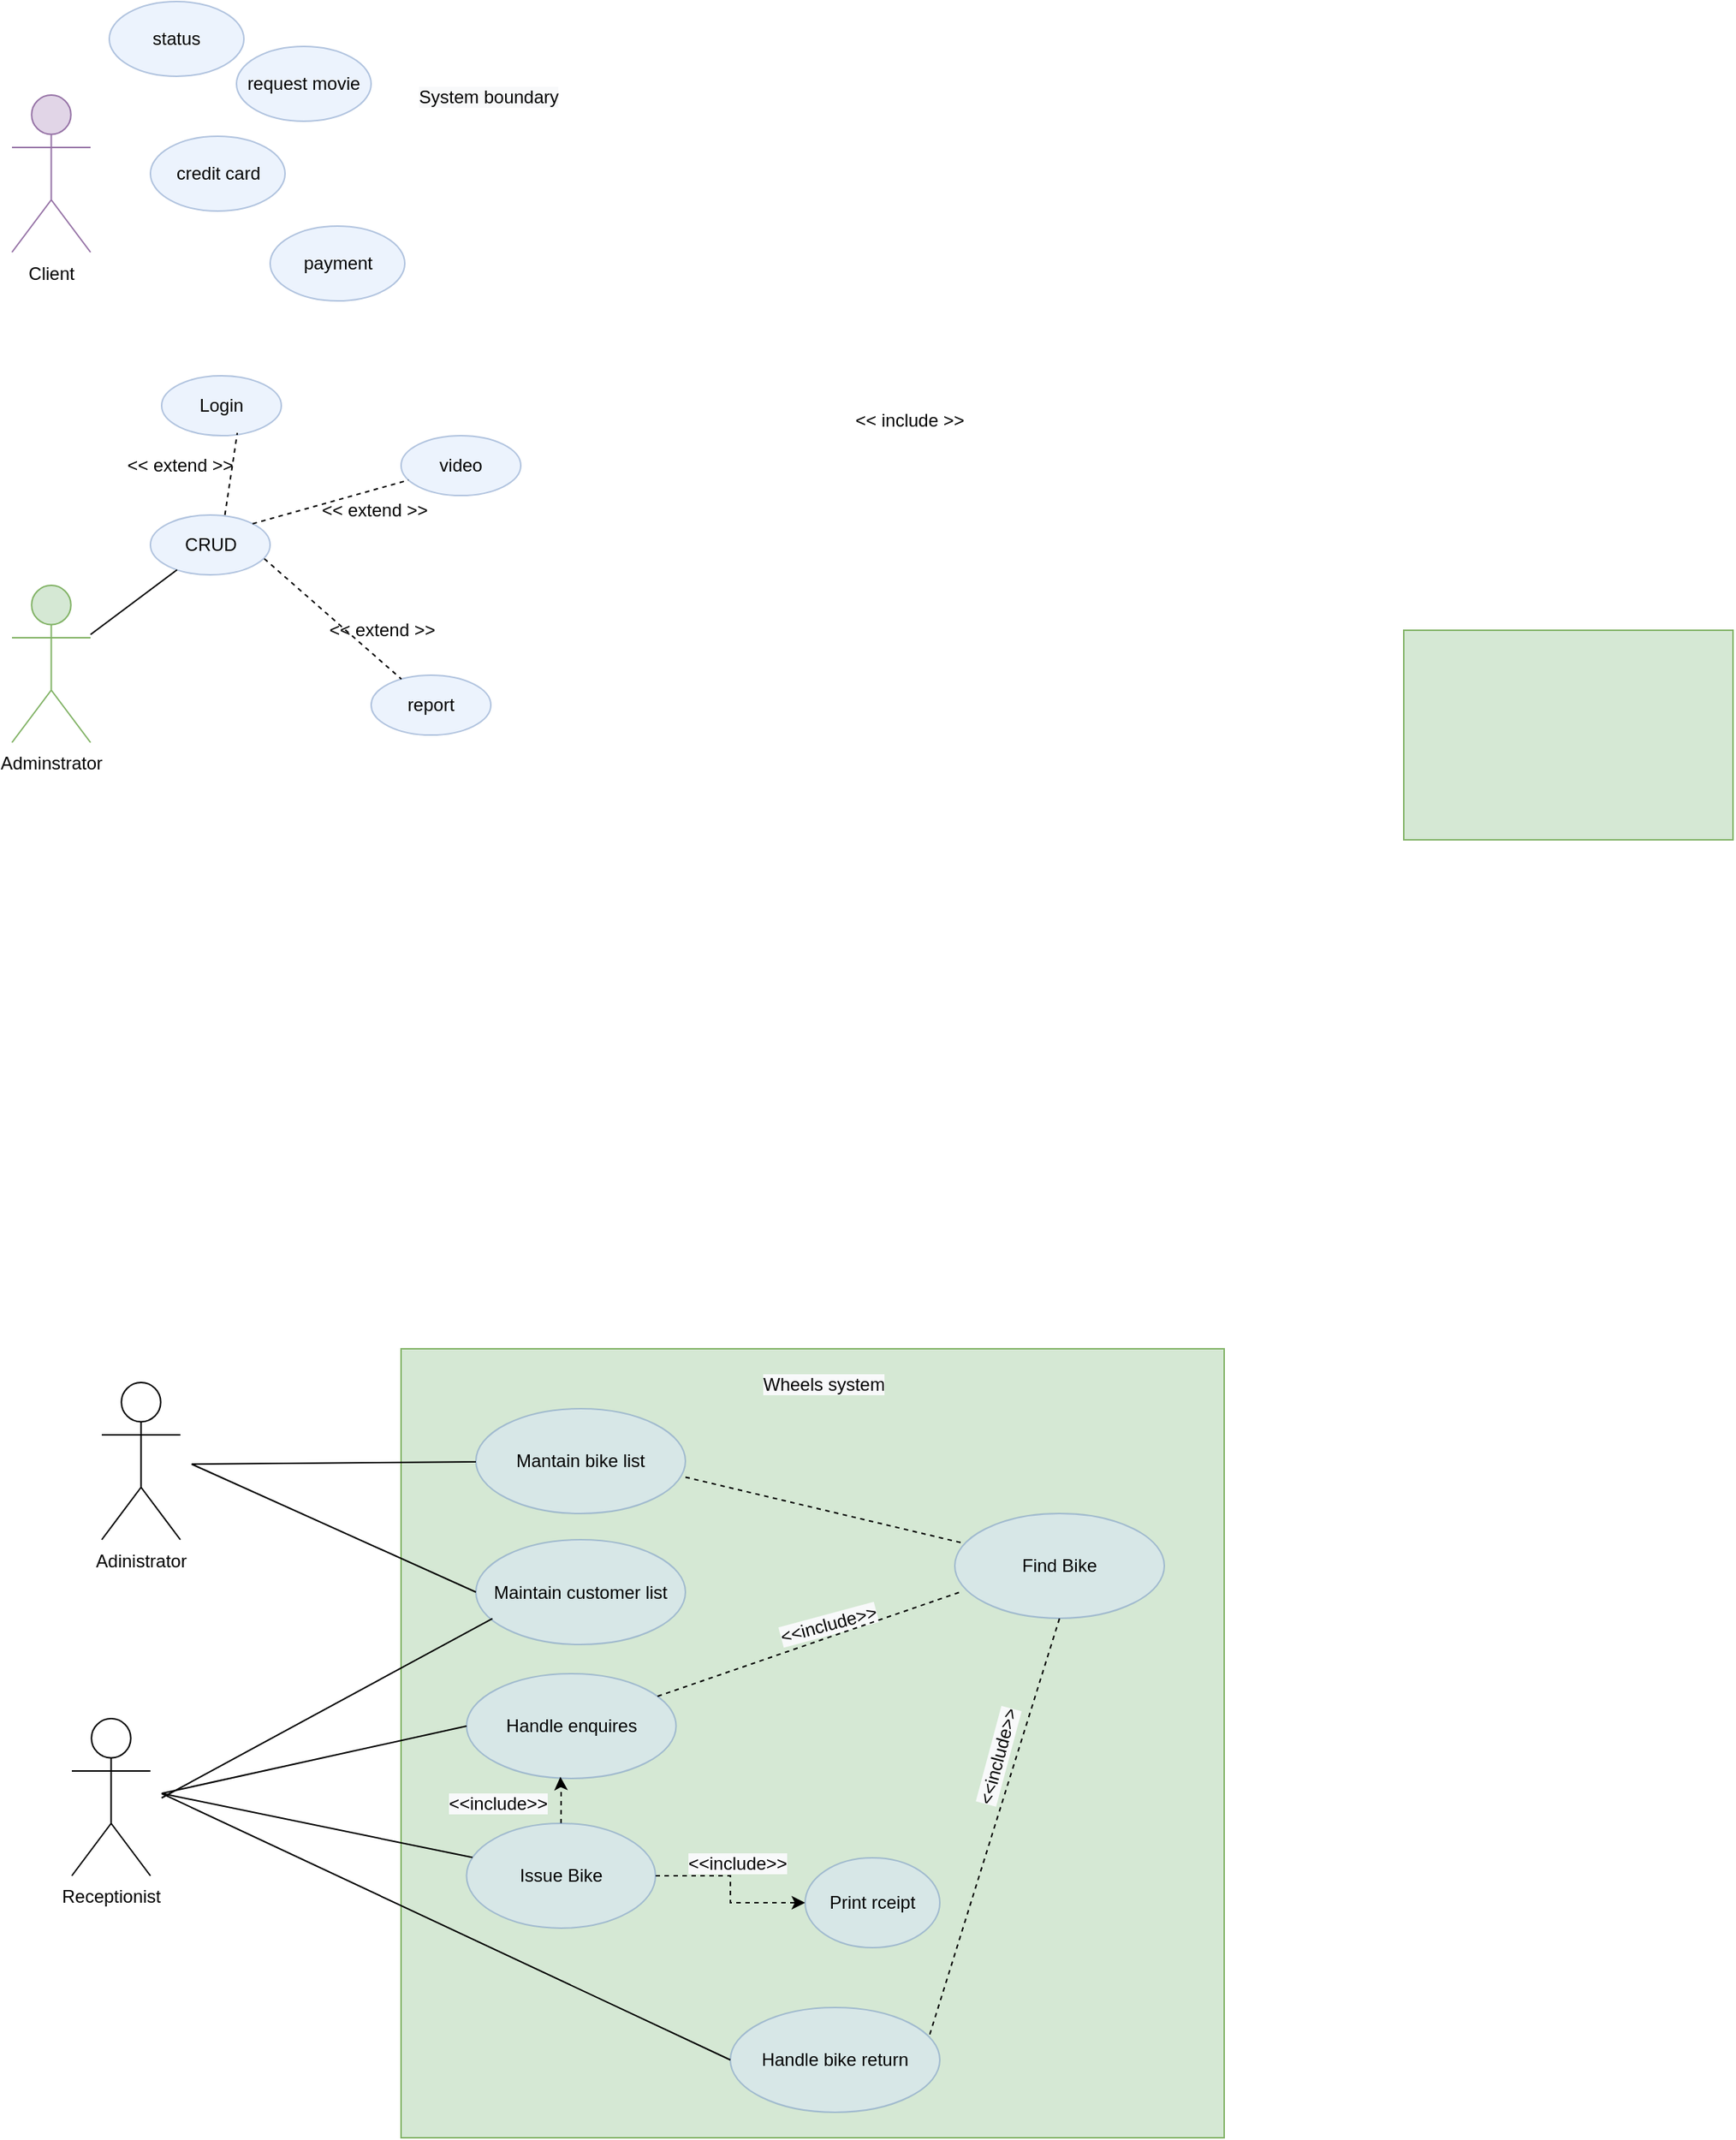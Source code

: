 <mxfile version="14.4.4" type="github" pages="2">
  <diagram name="Page-1" id="e7e014a7-5840-1c2e-5031-d8a46d1fe8dd">
    <mxGraphModel dx="1201" dy="701" grid="1" gridSize="10" guides="1" tooltips="1" connect="1" arrows="1" fold="1" page="1" pageScale="1" pageWidth="1169" pageHeight="826" background="#ffffff" math="0" shadow="0">
      <root>
        <mxCell id="0" />
        <mxCell id="1" parent="0" />
        <mxCell id="xnsoORBqEFnWTqOEyWpl-42" value="&lt;h5&gt;&lt;br&gt;&lt;/h5&gt;" style="html=1;fillColor=#d5e8d4;strokeColor=#82b366;" parent="1" vertex="1">
          <mxGeometry x="1000" y="450" width="220" height="140" as="geometry" />
        </mxCell>
        <mxCell id="xnsoORBqEFnWTqOEyWpl-43" value="Client" style="shape=umlActor;verticalLabelPosition=bottom;verticalAlign=top;html=1;fontFamily=Helvetica;fillColor=#e1d5e7;strokeColor=#9673a6;" parent="1" vertex="1">
          <mxGeometry x="70" y="92.5" width="52.5" height="105" as="geometry" />
        </mxCell>
        <mxCell id="xnsoORBqEFnWTqOEyWpl-44" value="request movie" style="ellipse;whiteSpace=wrap;html=1;fillColor=#dae8fc;strokeColor=#6c8ebf;opacity=50;" parent="1" vertex="1">
          <mxGeometry x="220" y="60" width="90" height="50" as="geometry" />
        </mxCell>
        <mxCell id="xnsoORBqEFnWTqOEyWpl-52" value="&lt;span style=&quot;color: rgb(0 , 0 , 0) ; font-family: &amp;#34;helvetica&amp;#34; ; font-size: 12px ; font-style: normal ; font-weight: 400 ; letter-spacing: normal ; text-align: center ; text-indent: 0px ; text-transform: none ; word-spacing: 0px ; background-color: rgb(248 , 249 , 250) ; display: inline ; float: none&quot;&gt;System boundary&lt;/span&gt;" style="text;whiteSpace=wrap;html=1;" parent="1" vertex="1">
          <mxGeometry x="340" y="80" width="120" height="30" as="geometry" />
        </mxCell>
        <mxCell id="xnsoORBqEFnWTqOEyWpl-55" value="&lt;h5&gt;&lt;br&gt;&lt;/h5&gt;" style="html=1;fillColor=#d5e8d4;strokeColor=#82b366;" parent="1" vertex="1">
          <mxGeometry x="330" y="930" width="550" height="527" as="geometry" />
        </mxCell>
        <mxCell id="xnsoORBqEFnWTqOEyWpl-57" value="Adinistrator" style="shape=umlActor;verticalLabelPosition=bottom;verticalAlign=top;html=1;" parent="1" vertex="1">
          <mxGeometry x="130" y="952.5" width="52.5" height="105" as="geometry" />
        </mxCell>
        <mxCell id="xnsoORBqEFnWTqOEyWpl-58" value="Mantain bike list" style="ellipse;whiteSpace=wrap;html=1;fillColor=#dae8fc;strokeColor=#6c8ebf;opacity=50;" parent="1" vertex="1">
          <mxGeometry x="380" y="970" width="140" height="70" as="geometry" />
        </mxCell>
        <mxCell id="xnsoORBqEFnWTqOEyWpl-59" value="&lt;span style=&quot;color: rgb(0 , 0 , 0) ; font-family: &amp;#34;helvetica&amp;#34; ; font-size: 12px ; font-style: normal ; font-weight: 400 ; letter-spacing: normal ; text-align: center ; text-indent: 0px ; text-transform: none ; word-spacing: 0px ; background-color: rgb(248 , 249 , 250) ; display: inline ; float: none&quot;&gt;Wheels system&lt;/span&gt;" style="text;whiteSpace=wrap;html=1;" parent="1" vertex="1">
          <mxGeometry x="570" y="940" width="100" height="30" as="geometry" />
        </mxCell>
        <mxCell id="xnsoORBqEFnWTqOEyWpl-61" value="Maintain customer list" style="ellipse;whiteSpace=wrap;html=1;fillColor=#dae8fc;strokeColor=#6c8ebf;opacity=50;" parent="1" vertex="1">
          <mxGeometry x="380" y="1057.5" width="140" height="70" as="geometry" />
        </mxCell>
        <mxCell id="xnsoORBqEFnWTqOEyWpl-63" value="Handle enquires" style="ellipse;whiteSpace=wrap;html=1;fillColor=#dae8fc;strokeColor=#6c8ebf;opacity=50;" parent="1" vertex="1">
          <mxGeometry x="373.75" y="1147" width="140" height="70" as="geometry" />
        </mxCell>
        <mxCell id="xnsoORBqEFnWTqOEyWpl-89" style="edgeStyle=orthogonalEdgeStyle;rounded=0;orthogonalLoop=1;jettySize=auto;html=1;dashed=1;" parent="1" source="xnsoORBqEFnWTqOEyWpl-65" target="xnsoORBqEFnWTqOEyWpl-85" edge="1">
          <mxGeometry relative="1" as="geometry" />
        </mxCell>
        <mxCell id="xnsoORBqEFnWTqOEyWpl-93" style="edgeStyle=orthogonalEdgeStyle;rounded=0;orthogonalLoop=1;jettySize=auto;html=1;entryX=0.448;entryY=0.984;entryDx=0;entryDy=0;entryPerimeter=0;dashed=1;" parent="1" source="xnsoORBqEFnWTqOEyWpl-65" target="xnsoORBqEFnWTqOEyWpl-63" edge="1">
          <mxGeometry relative="1" as="geometry" />
        </mxCell>
        <mxCell id="xnsoORBqEFnWTqOEyWpl-65" value="Issue Bike" style="ellipse;whiteSpace=wrap;html=1;fillColor=#dae8fc;strokeColor=#6c8ebf;opacity=50;" parent="1" vertex="1">
          <mxGeometry x="373.75" y="1247" width="126.25" height="70" as="geometry" />
        </mxCell>
        <mxCell id="xnsoORBqEFnWTqOEyWpl-67" value="Handle bike return" style="ellipse;whiteSpace=wrap;html=1;fillColor=#dae8fc;strokeColor=#6c8ebf;opacity=50;" parent="1" vertex="1">
          <mxGeometry x="550" y="1370" width="140" height="70" as="geometry" />
        </mxCell>
        <mxCell id="xnsoORBqEFnWTqOEyWpl-68" value="Receptionist" style="shape=umlActor;verticalLabelPosition=bottom;verticalAlign=top;html=1;" parent="1" vertex="1">
          <mxGeometry x="110" y="1177" width="52.5" height="105" as="geometry" />
        </mxCell>
        <mxCell id="xnsoORBqEFnWTqOEyWpl-77" value="" style="endArrow=none;html=1;" parent="1" target="xnsoORBqEFnWTqOEyWpl-58" edge="1">
          <mxGeometry width="50" height="50" relative="1" as="geometry">
            <mxPoint x="190" y="1007" as="sourcePoint" />
            <mxPoint x="270" y="1157" as="targetPoint" />
          </mxGeometry>
        </mxCell>
        <mxCell id="xnsoORBqEFnWTqOEyWpl-78" value="" style="endArrow=none;html=1;entryX=0;entryY=0.5;entryDx=0;entryDy=0;" parent="1" target="xnsoORBqEFnWTqOEyWpl-61" edge="1">
          <mxGeometry width="50" height="50" relative="1" as="geometry">
            <mxPoint x="190" y="1007" as="sourcePoint" />
            <mxPoint x="390.008" y="1015.538" as="targetPoint" />
          </mxGeometry>
        </mxCell>
        <mxCell id="xnsoORBqEFnWTqOEyWpl-79" value="" style="endArrow=none;html=1;entryX=0.079;entryY=0.752;entryDx=0;entryDy=0;entryPerimeter=0;" parent="1" target="xnsoORBqEFnWTqOEyWpl-61" edge="1">
          <mxGeometry width="50" height="50" relative="1" as="geometry">
            <mxPoint x="170" y="1230" as="sourcePoint" />
            <mxPoint x="390" y="1102.5" as="targetPoint" />
          </mxGeometry>
        </mxCell>
        <mxCell id="xnsoORBqEFnWTqOEyWpl-80" value="" style="endArrow=none;html=1;entryX=0;entryY=0.5;entryDx=0;entryDy=0;" parent="1" target="xnsoORBqEFnWTqOEyWpl-63" edge="1">
          <mxGeometry width="50" height="50" relative="1" as="geometry">
            <mxPoint x="170" y="1227" as="sourcePoint" />
            <mxPoint x="400" y="1112.5" as="targetPoint" />
          </mxGeometry>
        </mxCell>
        <mxCell id="xnsoORBqEFnWTqOEyWpl-81" value="" style="endArrow=none;html=1;entryX=0;entryY=0.5;entryDx=0;entryDy=0;" parent="1" target="xnsoORBqEFnWTqOEyWpl-67" edge="1">
          <mxGeometry width="50" height="50" relative="1" as="geometry">
            <mxPoint x="170" y="1227" as="sourcePoint" />
            <mxPoint x="383.75" y="1192" as="targetPoint" />
          </mxGeometry>
        </mxCell>
        <mxCell id="xnsoORBqEFnWTqOEyWpl-82" value="" style="endArrow=none;html=1;" parent="1" target="xnsoORBqEFnWTqOEyWpl-65" edge="1">
          <mxGeometry width="50" height="50" relative="1" as="geometry">
            <mxPoint x="170" y="1227" as="sourcePoint" />
            <mxPoint x="280" y="1227" as="targetPoint" />
          </mxGeometry>
        </mxCell>
        <mxCell id="xnsoORBqEFnWTqOEyWpl-83" value="Find Bike" style="ellipse;whiteSpace=wrap;html=1;fillColor=#dae8fc;strokeColor=#6c8ebf;opacity=50;" parent="1" vertex="1">
          <mxGeometry x="700" y="1040" width="140" height="70" as="geometry" />
        </mxCell>
        <mxCell id="xnsoORBqEFnWTqOEyWpl-84" value="" style="endArrow=none;html=1;dashed=1;" parent="1" target="xnsoORBqEFnWTqOEyWpl-83" edge="1">
          <mxGeometry width="50" height="50" relative="1" as="geometry">
            <mxPoint x="520" y="1015.72" as="sourcePoint" />
            <mxPoint x="710" y="1070" as="targetPoint" />
          </mxGeometry>
        </mxCell>
        <mxCell id="xnsoORBqEFnWTqOEyWpl-85" value="Print rceipt" style="ellipse;whiteSpace=wrap;html=1;fillColor=#dae8fc;strokeColor=#6c8ebf;opacity=50;" parent="1" vertex="1">
          <mxGeometry x="600" y="1270" width="90" height="60" as="geometry" />
        </mxCell>
        <mxCell id="xnsoORBqEFnWTqOEyWpl-86" value="&lt;span style=&quot;color: rgb(0 , 0 , 0) ; font-family: &amp;#34;helvetica&amp;#34; ; font-size: 12px ; font-style: normal ; font-weight: 400 ; letter-spacing: normal ; text-align: center ; text-indent: 0px ; text-transform: none ; word-spacing: 0px ; background-color: rgb(248 , 249 , 250) ; display: inline ; float: none&quot;&gt;&amp;lt;&amp;lt;include&amp;gt;&amp;gt;&lt;/span&gt;" style="text;whiteSpace=wrap;html=1;" parent="1" vertex="1">
          <mxGeometry x="520" y="1260" width="70" height="20" as="geometry" />
        </mxCell>
        <mxCell id="xnsoORBqEFnWTqOEyWpl-87" value="&lt;span style=&quot;color: rgb(0 , 0 , 0) ; font-family: &amp;#34;helvetica&amp;#34; ; font-size: 12px ; font-style: normal ; font-weight: 400 ; letter-spacing: normal ; text-align: center ; text-indent: 0px ; text-transform: none ; word-spacing: 0px ; background-color: rgb(248 , 249 , 250) ; display: inline ; float: none&quot;&gt;&amp;lt;&amp;lt;include&amp;gt;&amp;gt;&lt;/span&gt;" style="text;whiteSpace=wrap;html=1;rotation=-15;" parent="1" vertex="1">
          <mxGeometry x="580" y="1100" width="70" height="20" as="geometry" />
        </mxCell>
        <mxCell id="xnsoORBqEFnWTqOEyWpl-88" value="" style="endArrow=none;html=1;dashed=1;entryX=0.037;entryY=0.742;entryDx=0;entryDy=0;entryPerimeter=0;" parent="1" source="xnsoORBqEFnWTqOEyWpl-63" target="xnsoORBqEFnWTqOEyWpl-83" edge="1">
          <mxGeometry width="50" height="50" relative="1" as="geometry">
            <mxPoint x="530" y="1025.72" as="sourcePoint" />
            <mxPoint x="716.639" y="1070.122" as="targetPoint" />
          </mxGeometry>
        </mxCell>
        <mxCell id="xnsoORBqEFnWTqOEyWpl-91" value="" style="endArrow=none;html=1;dashed=1;entryX=0.5;entryY=1;entryDx=0;entryDy=0;exitX=0.952;exitY=0.257;exitDx=0;exitDy=0;exitPerimeter=0;" parent="1" source="xnsoORBqEFnWTqOEyWpl-67" target="xnsoORBqEFnWTqOEyWpl-83" edge="1">
          <mxGeometry width="50" height="50" relative="1" as="geometry">
            <mxPoint x="511.473" y="1172.201" as="sourcePoint" />
            <mxPoint x="715.18" y="1101.94" as="targetPoint" />
          </mxGeometry>
        </mxCell>
        <mxCell id="xnsoORBqEFnWTqOEyWpl-92" value="&lt;span style=&quot;color: rgb(0 , 0 , 0) ; font-family: &amp;#34;helvetica&amp;#34; ; font-size: 12px ; font-style: normal ; font-weight: 400 ; letter-spacing: normal ; text-align: center ; text-indent: 0px ; text-transform: none ; word-spacing: 0px ; background-color: rgb(248 , 249 , 250) ; display: inline ; float: none&quot;&gt;&amp;lt;&amp;lt;include&amp;gt;&amp;gt;&lt;/span&gt;" style="text;whiteSpace=wrap;html=1;rotation=-75;" parent="1" vertex="1">
          <mxGeometry x="690" y="1191.5" width="70" height="20" as="geometry" />
        </mxCell>
        <mxCell id="xnsoORBqEFnWTqOEyWpl-94" value="&lt;span style=&quot;color: rgb(0 , 0 , 0) ; font-family: &amp;#34;helvetica&amp;#34; ; font-size: 12px ; font-style: normal ; font-weight: 400 ; letter-spacing: normal ; text-align: center ; text-indent: 0px ; text-transform: none ; word-spacing: 0px ; background-color: rgb(248 , 249 , 250) ; display: inline ; float: none&quot;&gt;&amp;lt;&amp;lt;include&amp;gt;&amp;gt;&lt;/span&gt;" style="text;whiteSpace=wrap;html=1;" parent="1" vertex="1">
          <mxGeometry x="360" y="1219.5" width="70" height="20" as="geometry" />
        </mxCell>
        <mxCell id="9WseEtuaOVAClGFCA87J-4" value="Adminstrator" style="shape=umlActor;verticalLabelPosition=bottom;verticalAlign=top;html=1;fontFamily=Helvetica;fillColor=#d5e8d4;strokeColor=#82b366;" vertex="1" parent="1">
          <mxGeometry x="70" y="420" width="52.5" height="105" as="geometry" />
        </mxCell>
        <mxCell id="9WseEtuaOVAClGFCA87J-5" value="Login" style="ellipse;whiteSpace=wrap;html=1;fillColor=#dae8fc;strokeColor=#6c8ebf;opacity=50;" vertex="1" parent="1">
          <mxGeometry x="170" y="280" width="80" height="40" as="geometry" />
        </mxCell>
        <mxCell id="9WseEtuaOVAClGFCA87J-6" value="video" style="ellipse;whiteSpace=wrap;html=1;fillColor=#dae8fc;strokeColor=#6c8ebf;opacity=50;" vertex="1" parent="1">
          <mxGeometry x="330" y="320" width="80" height="40" as="geometry" />
        </mxCell>
        <mxCell id="9WseEtuaOVAClGFCA87J-7" value="report" style="ellipse;whiteSpace=wrap;html=1;fillColor=#dae8fc;strokeColor=#6c8ebf;opacity=50;" vertex="1" parent="1">
          <mxGeometry x="310" y="480" width="80" height="40" as="geometry" />
        </mxCell>
        <mxCell id="9WseEtuaOVAClGFCA87J-8" value="CRUD" style="ellipse;whiteSpace=wrap;html=1;fillColor=#dae8fc;strokeColor=#6c8ebf;opacity=50;" vertex="1" parent="1">
          <mxGeometry x="162.5" y="373" width="80" height="40" as="geometry" />
        </mxCell>
        <mxCell id="9WseEtuaOVAClGFCA87J-10" value="" style="endArrow=none;html=1;fontFamily=Helvetica;" edge="1" parent="1" source="9WseEtuaOVAClGFCA87J-4" target="9WseEtuaOVAClGFCA87J-8">
          <mxGeometry width="50" height="50" relative="1" as="geometry">
            <mxPoint x="620" y="360" as="sourcePoint" />
            <mxPoint x="670" y="310" as="targetPoint" />
          </mxGeometry>
        </mxCell>
        <mxCell id="9WseEtuaOVAClGFCA87J-11" value="" style="endArrow=none;html=1;fontFamily=Helvetica;entryX=0.632;entryY=0.955;entryDx=0;entryDy=0;entryPerimeter=0;dashed=1;" edge="1" parent="1" target="9WseEtuaOVAClGFCA87J-5">
          <mxGeometry width="50" height="50" relative="1" as="geometry">
            <mxPoint x="212.28" y="372.998" as="sourcePoint" />
            <mxPoint x="269.995" y="329.769" as="targetPoint" />
          </mxGeometry>
        </mxCell>
        <mxCell id="9WseEtuaOVAClGFCA87J-12" value="" style="endArrow=none;html=1;fontFamily=Helvetica;exitX=1;exitY=0;exitDx=0;exitDy=0;dashed=1;" edge="1" parent="1" source="9WseEtuaOVAClGFCA87J-8" target="9WseEtuaOVAClGFCA87J-6">
          <mxGeometry width="50" height="50" relative="1" as="geometry">
            <mxPoint x="222.28" y="382.998" as="sourcePoint" />
            <mxPoint x="279.995" y="339.769" as="targetPoint" />
          </mxGeometry>
        </mxCell>
        <mxCell id="9WseEtuaOVAClGFCA87J-13" value="" style="endArrow=none;html=1;fontFamily=Helvetica;exitX=0.951;exitY=0.73;exitDx=0;exitDy=0;exitPerimeter=0;dashed=1;" edge="1" parent="1" source="9WseEtuaOVAClGFCA87J-8" target="9WseEtuaOVAClGFCA87J-7">
          <mxGeometry width="50" height="50" relative="1" as="geometry">
            <mxPoint x="232.28" y="392.998" as="sourcePoint" />
            <mxPoint x="360" y="380" as="targetPoint" />
          </mxGeometry>
        </mxCell>
        <mxCell id="9WseEtuaOVAClGFCA87J-14" value="&amp;lt;&amp;lt; include &amp;gt;&amp;gt;" style="text;html=1;strokeColor=none;fillColor=none;align=center;verticalAlign=middle;whiteSpace=wrap;rounded=0;fontFamily=Helvetica;" vertex="1" parent="1">
          <mxGeometry x="630" y="300" width="80" height="20" as="geometry" />
        </mxCell>
        <mxCell id="9WseEtuaOVAClGFCA87J-15" value="&amp;lt;&amp;lt; extend &amp;gt;&amp;gt;" style="text;html=1;strokeColor=none;fillColor=none;align=center;verticalAlign=middle;whiteSpace=wrap;rounded=0;fontFamily=Helvetica;" vertex="1" parent="1">
          <mxGeometry x="275" y="440" width="85" height="20" as="geometry" />
        </mxCell>
        <mxCell id="9WseEtuaOVAClGFCA87J-17" value="&amp;lt;&amp;lt; extend &amp;gt;&amp;gt;" style="text;html=1;strokeColor=none;fillColor=none;align=center;verticalAlign=middle;whiteSpace=wrap;rounded=0;fontFamily=Helvetica;" vertex="1" parent="1">
          <mxGeometry x="270" y="360" width="85" height="20" as="geometry" />
        </mxCell>
        <mxCell id="9WseEtuaOVAClGFCA87J-18" value="&amp;lt;&amp;lt; extend &amp;gt;&amp;gt;" style="text;html=1;strokeColor=none;fillColor=none;align=center;verticalAlign=middle;whiteSpace=wrap;rounded=0;fontFamily=Helvetica;" vertex="1" parent="1">
          <mxGeometry x="140" y="330" width="85" height="20" as="geometry" />
        </mxCell>
        <mxCell id="9WseEtuaOVAClGFCA87J-19" value="credit card" style="ellipse;whiteSpace=wrap;html=1;fillColor=#dae8fc;strokeColor=#6c8ebf;opacity=50;" vertex="1" parent="1">
          <mxGeometry x="162.5" y="120" width="90" height="50" as="geometry" />
        </mxCell>
        <mxCell id="9WseEtuaOVAClGFCA87J-20" value="status" style="ellipse;whiteSpace=wrap;html=1;fillColor=#dae8fc;strokeColor=#6c8ebf;opacity=50;" vertex="1" parent="1">
          <mxGeometry x="135" y="30" width="90" height="50" as="geometry" />
        </mxCell>
        <mxCell id="9WseEtuaOVAClGFCA87J-21" value="payment" style="ellipse;whiteSpace=wrap;html=1;fillColor=#dae8fc;strokeColor=#6c8ebf;opacity=50;" vertex="1" parent="1">
          <mxGeometry x="242.5" y="180" width="90" height="50" as="geometry" />
        </mxCell>
      </root>
    </mxGraphModel>
  </diagram>
  <diagram id="uKDwpxgKoss3kQxMaV8M" name="Page-2">
    <mxGraphModel dx="1201" dy="681" grid="1" gridSize="10" guides="1" tooltips="1" connect="1" arrows="1" fold="1" page="1" pageScale="1" pageWidth="1169" pageHeight="827" math="0" shadow="0">
      <root>
        <mxCell id="XlCZPoJ4Jy2P-AdEgm_k-0" />
        <mxCell id="XlCZPoJ4Jy2P-AdEgm_k-1" parent="XlCZPoJ4Jy2P-AdEgm_k-0" />
        <mxCell id="XlCZPoJ4Jy2P-AdEgm_k-2" value="movie" style="swimlane;fontStyle=1;align=center;verticalAlign=top;childLayout=stackLayout;horizontal=1;startSize=26;horizontalStack=0;resizeParent=1;resizeParentMax=0;resizeLast=0;collapsible=1;marginBottom=0;" vertex="1" parent="XlCZPoJ4Jy2P-AdEgm_k-1">
          <mxGeometry x="220" y="210" width="160" height="190" as="geometry" />
        </mxCell>
        <mxCell id="XlCZPoJ4Jy2P-AdEgm_k-3" value="- name: String&#xa;- author: String&#xa;- genre: String&#xa;- releasedDate&#xa;ArrayList&lt;Movie&gt;" style="text;strokeColor=none;fillColor=none;align=left;verticalAlign=top;spacingLeft=4;spacingRight=4;overflow=hidden;rotatable=0;points=[[0,0.5],[1,0.5]];portConstraint=eastwest;" vertex="1" parent="XlCZPoJ4Jy2P-AdEgm_k-2">
          <mxGeometry y="26" width="160" height="74" as="geometry" />
        </mxCell>
        <mxCell id="XlCZPoJ4Jy2P-AdEgm_k-4" value="" style="line;strokeWidth=1;fillColor=none;align=left;verticalAlign=middle;spacingTop=-1;spacingLeft=3;spacingRight=3;rotatable=0;labelPosition=right;points=[];portConstraint=eastwest;" vertex="1" parent="XlCZPoJ4Jy2P-AdEgm_k-2">
          <mxGeometry y="100" width="160" height="8" as="geometry" />
        </mxCell>
        <mxCell id="XlCZPoJ4Jy2P-AdEgm_k-5" value="+ method(type): type" style="text;strokeColor=none;fillColor=none;align=left;verticalAlign=top;spacingLeft=4;spacingRight=4;overflow=hidden;rotatable=0;points=[[0,0.5],[1,0.5]];portConstraint=eastwest;" vertex="1" parent="XlCZPoJ4Jy2P-AdEgm_k-2">
          <mxGeometry y="108" width="160" height="82" as="geometry" />
        </mxCell>
        <mxCell id="XlCZPoJ4Jy2P-AdEgm_k-7" value="user" style="swimlane;fontStyle=1;align=center;verticalAlign=top;childLayout=stackLayout;horizontal=1;startSize=26;horizontalStack=0;resizeParent=1;resizeParentMax=0;resizeLast=0;collapsible=1;marginBottom=0;" vertex="1" parent="XlCZPoJ4Jy2P-AdEgm_k-1">
          <mxGeometry x="480" y="210" width="160" height="190" as="geometry" />
        </mxCell>
        <mxCell id="XlCZPoJ4Jy2P-AdEgm_k-8" value="- firstName: String&#xa;- lsatName: String&#xa;- BirthDate: dateTime&#xa;- address: String&#xa;- phone: int&#xa;- email: String" style="text;strokeColor=none;fillColor=none;align=left;verticalAlign=top;spacingLeft=4;spacingRight=4;overflow=hidden;rotatable=0;points=[[0,0.5],[1,0.5]];portConstraint=eastwest;" vertex="1" parent="XlCZPoJ4Jy2P-AdEgm_k-7">
          <mxGeometry y="26" width="160" height="114" as="geometry" />
        </mxCell>
        <mxCell id="XlCZPoJ4Jy2P-AdEgm_k-9" value="" style="line;strokeWidth=1;fillColor=none;align=left;verticalAlign=middle;spacingTop=-1;spacingLeft=3;spacingRight=3;rotatable=0;labelPosition=right;points=[];portConstraint=eastwest;" vertex="1" parent="XlCZPoJ4Jy2P-AdEgm_k-7">
          <mxGeometry y="140" width="160" height="8" as="geometry" />
        </mxCell>
        <mxCell id="XlCZPoJ4Jy2P-AdEgm_k-10" value="+ hireMovie(user): type&#xa;+ getCupon" style="text;strokeColor=none;fillColor=none;align=left;verticalAlign=top;spacingLeft=4;spacingRight=4;overflow=hidden;rotatable=0;points=[[0,0.5],[1,0.5]];portConstraint=eastwest;" vertex="1" parent="XlCZPoJ4Jy2P-AdEgm_k-7">
          <mxGeometry y="148" width="160" height="42" as="geometry" />
        </mxCell>
        <mxCell id="XlCZPoJ4Jy2P-AdEgm_k-11" value="admMovie" style="swimlane;fontStyle=1;align=center;verticalAlign=top;childLayout=stackLayout;horizontal=1;startSize=26;horizontalStack=0;resizeParent=1;resizeParentMax=0;resizeLast=0;collapsible=1;marginBottom=0;" vertex="1" parent="XlCZPoJ4Jy2P-AdEgm_k-1">
          <mxGeometry x="740" y="210" width="160" height="190" as="geometry" />
        </mxCell>
        <mxCell id="XlCZPoJ4Jy2P-AdEgm_k-12" value="- firstName: String&#xa;- lsatName: String&#xa;- BirthDate: dateTime&#xa;- address: String&#xa;- phone: int&#xa;- email: String" style="text;strokeColor=none;fillColor=none;align=left;verticalAlign=top;spacingLeft=4;spacingRight=4;overflow=hidden;rotatable=0;points=[[0,0.5],[1,0.5]];portConstraint=eastwest;" vertex="1" parent="XlCZPoJ4Jy2P-AdEgm_k-11">
          <mxGeometry y="26" width="160" height="114" as="geometry" />
        </mxCell>
        <mxCell id="XlCZPoJ4Jy2P-AdEgm_k-13" value="" style="line;strokeWidth=1;fillColor=none;align=left;verticalAlign=middle;spacingTop=-1;spacingLeft=3;spacingRight=3;rotatable=0;labelPosition=right;points=[];portConstraint=eastwest;" vertex="1" parent="XlCZPoJ4Jy2P-AdEgm_k-11">
          <mxGeometry y="140" width="160" height="8" as="geometry" />
        </mxCell>
        <mxCell id="XlCZPoJ4Jy2P-AdEgm_k-14" value="+ hireMovie(user): type&#xa;+ getCupon" style="text;strokeColor=none;fillColor=none;align=left;verticalAlign=top;spacingLeft=4;spacingRight=4;overflow=hidden;rotatable=0;points=[[0,0.5],[1,0.5]];portConstraint=eastwest;" vertex="1" parent="XlCZPoJ4Jy2P-AdEgm_k-11">
          <mxGeometry y="148" width="160" height="42" as="geometry" />
        </mxCell>
      </root>
    </mxGraphModel>
  </diagram>
</mxfile>

